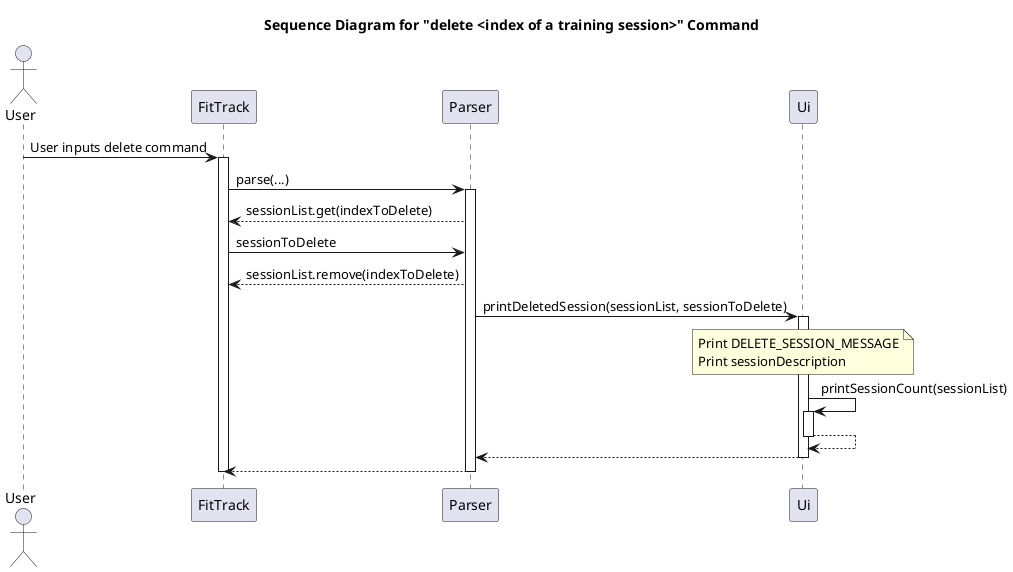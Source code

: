 @startuml
title Sequence Diagram for "delete <index of a training session>" Command

actor User
participant FitTrack
participant Parser
participant Ui

User -> FitTrack: User inputs delete command
activate FitTrack
FitTrack -> Parser: parse(...)
activate Parser

Parser --> FitTrack: sessionList.get(indexToDelete)

FitTrack -> Parser: sessionToDelete

Parser --> FitTrack: sessionList.remove(indexToDelete)

Parser -> Ui: printDeletedSession(sessionList, sessionToDelete)
activate Ui

note over Ui
    Print DELETE_SESSION_MESSAGE
    Print sessionDescription
end note
Ui -> Ui: printSessionCount(sessionList)
activate Ui
Ui --> Ui
deactivate Ui
Ui --> Parser
deactivate Ui
Parser --> FitTrack
deactivate Parser
deactivate FitTrack

@enduml
